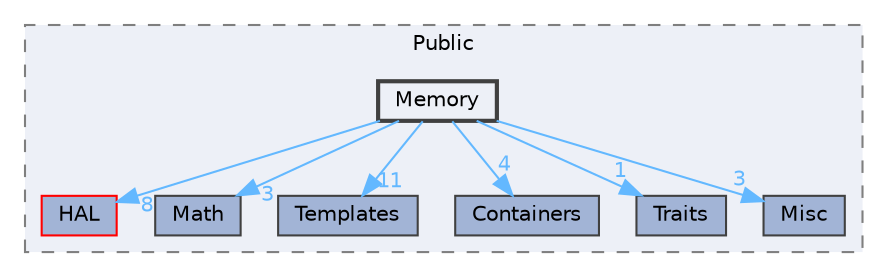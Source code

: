digraph "Memory"
{
 // INTERACTIVE_SVG=YES
 // LATEX_PDF_SIZE
  bgcolor="transparent";
  edge [fontname=Helvetica,fontsize=10,labelfontname=Helvetica,labelfontsize=10];
  node [fontname=Helvetica,fontsize=10,shape=box,height=0.2,width=0.4];
  compound=true
  subgraph clusterdir_ba49309ee78fabe0452662bc1a7ef37d {
    graph [ bgcolor="#edf0f7", pencolor="grey50", label="Public", fontname=Helvetica,fontsize=10 style="filled,dashed", URL="dir_ba49309ee78fabe0452662bc1a7ef37d.html",tooltip=""]
  dir_06b681a867cd45e91f64ca04156625cf [label="HAL", fillcolor="#a2b4d6", color="red", style="filled", URL="dir_06b681a867cd45e91f64ca04156625cf.html",tooltip=""];
  dir_d9c32345848c1de2353c1248bbdefaac [label="Math", fillcolor="#a2b4d6", color="grey25", style="filled", URL="dir_d9c32345848c1de2353c1248bbdefaac.html",tooltip=""];
  dir_d923b29e5793e4ca6ecf89bd6d2fe94d [label="Templates", fillcolor="#a2b4d6", color="grey25", style="filled", URL="dir_d923b29e5793e4ca6ecf89bd6d2fe94d.html",tooltip=""];
  dir_d6d4edf6ba84739b62e6fae684879a69 [label="Containers", fillcolor="#a2b4d6", color="grey25", style="filled", URL="dir_d6d4edf6ba84739b62e6fae684879a69.html",tooltip=""];
  dir_5ba3ce5a6b2972cf607ff00f8102a12d [label="Traits", fillcolor="#a2b4d6", color="grey25", style="filled", URL="dir_5ba3ce5a6b2972cf607ff00f8102a12d.html",tooltip=""];
  dir_8d7b93d547498163f6da7ff79a1b5a4d [label="Misc", fillcolor="#a2b4d6", color="grey25", style="filled", URL="dir_8d7b93d547498163f6da7ff79a1b5a4d.html",tooltip=""];
  dir_61f53bcac5392dd93e7b6b179c6206e3 [label="Memory", fillcolor="#edf0f7", color="grey25", style="filled,bold", URL="dir_61f53bcac5392dd93e7b6b179c6206e3.html",tooltip=""];
  }
  dir_61f53bcac5392dd93e7b6b179c6206e3->dir_06b681a867cd45e91f64ca04156625cf [headlabel="8", labeldistance=1.5 headhref="dir_000620_000461.html" href="dir_000620_000461.html" color="steelblue1" fontcolor="steelblue1"];
  dir_61f53bcac5392dd93e7b6b179c6206e3->dir_5ba3ce5a6b2972cf607ff00f8102a12d [headlabel="1", labeldistance=1.5 headhref="dir_000620_001212.html" href="dir_000620_001212.html" color="steelblue1" fontcolor="steelblue1"];
  dir_61f53bcac5392dd93e7b6b179c6206e3->dir_8d7b93d547498163f6da7ff79a1b5a4d [headlabel="3", labeldistance=1.5 headhref="dir_000620_000649.html" href="dir_000620_000649.html" color="steelblue1" fontcolor="steelblue1"];
  dir_61f53bcac5392dd93e7b6b179c6206e3->dir_d6d4edf6ba84739b62e6fae684879a69 [headlabel="4", labeldistance=1.5 headhref="dir_000620_000253.html" href="dir_000620_000253.html" color="steelblue1" fontcolor="steelblue1"];
  dir_61f53bcac5392dd93e7b6b179c6206e3->dir_d923b29e5793e4ca6ecf89bd6d2fe94d [headlabel="11", labeldistance=1.5 headhref="dir_000620_001176.html" href="dir_000620_001176.html" color="steelblue1" fontcolor="steelblue1"];
  dir_61f53bcac5392dd93e7b6b179c6206e3->dir_d9c32345848c1de2353c1248bbdefaac [headlabel="3", labeldistance=1.5 headhref="dir_000620_000608.html" href="dir_000620_000608.html" color="steelblue1" fontcolor="steelblue1"];
}
